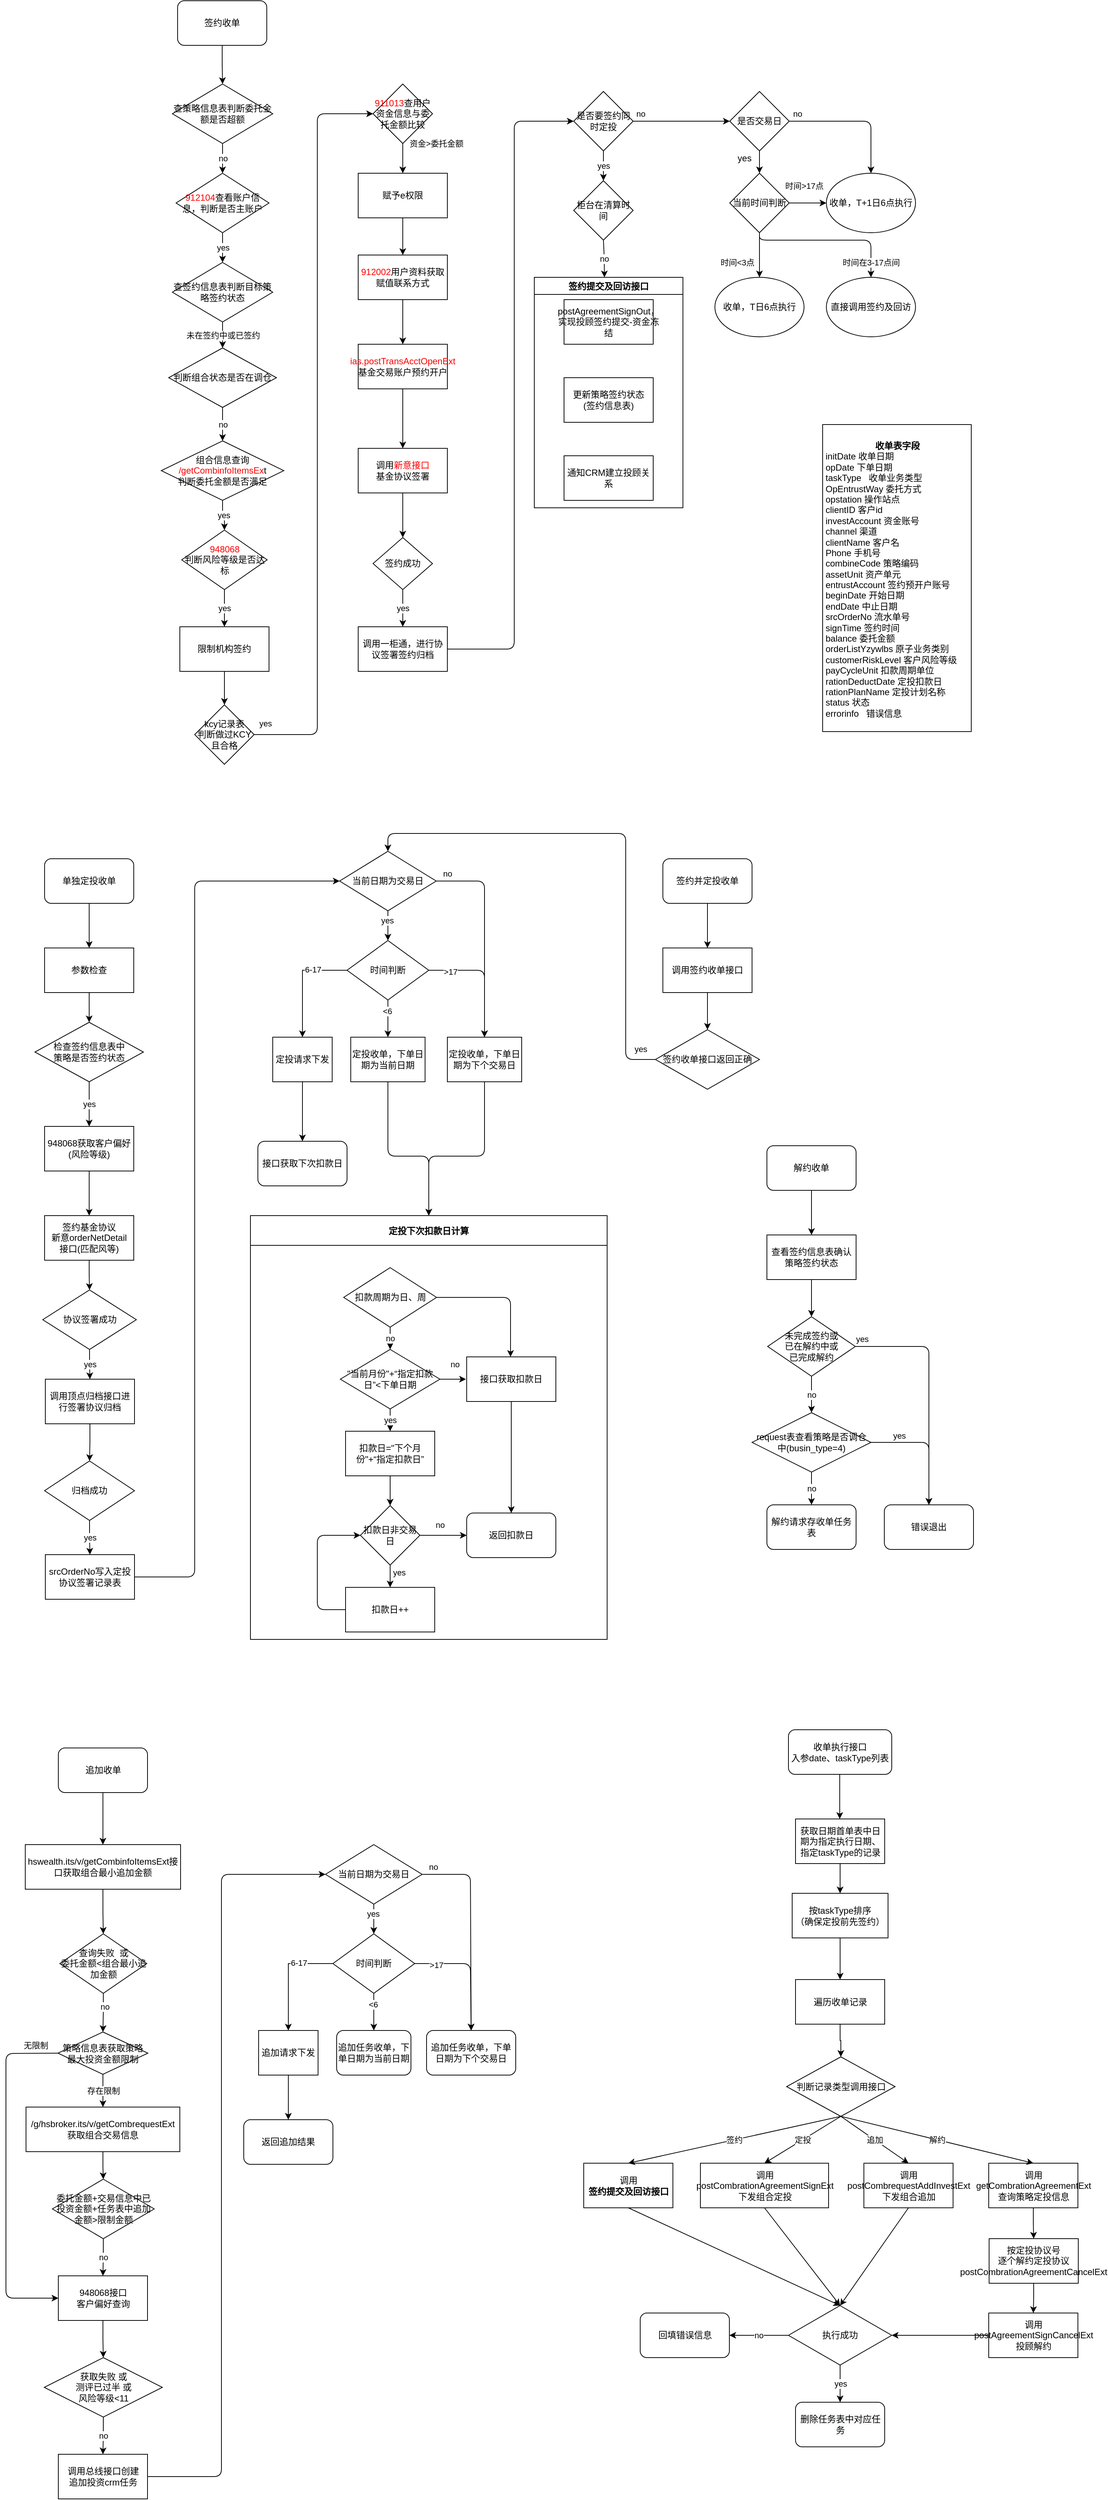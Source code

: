 <mxfile version="14.9.7" type="github">
  <diagram id="iZSxUYs6nvVQSuJic5YJ" name="Page-1">
    <mxGraphModel dx="920" dy="551" grid="1" gridSize="10" guides="1" tooltips="1" connect="1" arrows="1" fold="1" page="1" pageScale="1" pageWidth="827" pageHeight="1169" math="0" shadow="0">
      <root>
        <mxCell id="0" />
        <mxCell id="1" parent="0" />
        <mxCell id="sy7BUHmaNgnKE1Wm8GWt-76" value="" style="edgeStyle=orthogonalEdgeStyle;rounded=0;orthogonalLoop=1;jettySize=auto;html=1;" parent="1" source="sy7BUHmaNgnKE1Wm8GWt-1" target="sy7BUHmaNgnKE1Wm8GWt-8" edge="1">
          <mxGeometry relative="1" as="geometry" />
        </mxCell>
        <mxCell id="sy7BUHmaNgnKE1Wm8GWt-1" value="签约收单" style="rounded=1;whiteSpace=wrap;html=1;" parent="1" vertex="1">
          <mxGeometry x="302" y="80" width="120" height="60" as="geometry" />
        </mxCell>
        <mxCell id="sy7BUHmaNgnKE1Wm8GWt-75" value="no" style="edgeStyle=orthogonalEdgeStyle;rounded=0;orthogonalLoop=1;jettySize=auto;html=1;" parent="1" source="sy7BUHmaNgnKE1Wm8GWt-8" target="sy7BUHmaNgnKE1Wm8GWt-11" edge="1">
          <mxGeometry relative="1" as="geometry" />
        </mxCell>
        <mxCell id="sy7BUHmaNgnKE1Wm8GWt-8" value="查策略信息表判断委托金额是否超额" style="rhombus;whiteSpace=wrap;html=1;" parent="1" vertex="1">
          <mxGeometry x="295" y="192" width="135" height="80" as="geometry" />
        </mxCell>
        <mxCell id="sy7BUHmaNgnKE1Wm8GWt-74" value="yes" style="edgeStyle=orthogonalEdgeStyle;rounded=0;orthogonalLoop=1;jettySize=auto;html=1;" parent="1" source="sy7BUHmaNgnKE1Wm8GWt-11" target="sy7BUHmaNgnKE1Wm8GWt-12" edge="1">
          <mxGeometry relative="1" as="geometry" />
        </mxCell>
        <mxCell id="sy7BUHmaNgnKE1Wm8GWt-11" value="&lt;font color=&quot;#ff0000&quot;&gt;912104&lt;/font&gt;查看账户信息，判断是否主账户" style="rhombus;whiteSpace=wrap;html=1;" parent="1" vertex="1">
          <mxGeometry x="300" y="312" width="125" height="80" as="geometry" />
        </mxCell>
        <mxCell id="sy7BUHmaNgnKE1Wm8GWt-73" value="未在签约中或已签约" style="edgeStyle=orthogonalEdgeStyle;rounded=0;orthogonalLoop=1;jettySize=auto;html=1;" parent="1" source="sy7BUHmaNgnKE1Wm8GWt-12" target="sy7BUHmaNgnKE1Wm8GWt-15" edge="1">
          <mxGeometry relative="1" as="geometry" />
        </mxCell>
        <mxCell id="sy7BUHmaNgnKE1Wm8GWt-12" value="查签约信息表判断目标策略签约状态" style="rhombus;whiteSpace=wrap;html=1;" parent="1" vertex="1">
          <mxGeometry x="295" y="432" width="135" height="80" as="geometry" />
        </mxCell>
        <mxCell id="sy7BUHmaNgnKE1Wm8GWt-72" value="no" style="edgeStyle=orthogonalEdgeStyle;rounded=0;orthogonalLoop=1;jettySize=auto;html=1;" parent="1" source="sy7BUHmaNgnKE1Wm8GWt-15" target="sy7BUHmaNgnKE1Wm8GWt-16" edge="1">
          <mxGeometry relative="1" as="geometry" />
        </mxCell>
        <mxCell id="sy7BUHmaNgnKE1Wm8GWt-15" value="判断组合状态是否在调仓" style="rhombus;whiteSpace=wrap;html=1;" parent="1" vertex="1">
          <mxGeometry x="290" y="547" width="145" height="80" as="geometry" />
        </mxCell>
        <mxCell id="sy7BUHmaNgnKE1Wm8GWt-71" value="yes" style="edgeStyle=orthogonalEdgeStyle;rounded=0;orthogonalLoop=1;jettySize=auto;html=1;" parent="1" source="sy7BUHmaNgnKE1Wm8GWt-16" target="sy7BUHmaNgnKE1Wm8GWt-17" edge="1">
          <mxGeometry relative="1" as="geometry" />
        </mxCell>
        <mxCell id="sy7BUHmaNgnKE1Wm8GWt-16" value="&lt;div&gt;组合信息查询&lt;/div&gt;&lt;div&gt;&lt;font color=&quot;#ff0000&quot;&gt;/getCombinfoItemsEx&lt;/font&gt;t&lt;/div&gt;&lt;div&gt;判断委托金额是否满足&lt;/div&gt;" style="rhombus;whiteSpace=wrap;html=1;" parent="1" vertex="1">
          <mxGeometry x="280" y="672" width="165" height="80" as="geometry" />
        </mxCell>
        <mxCell id="sy7BUHmaNgnKE1Wm8GWt-70" value="yes" style="edgeStyle=orthogonalEdgeStyle;rounded=0;orthogonalLoop=1;jettySize=auto;html=1;" parent="1" source="sy7BUHmaNgnKE1Wm8GWt-17" target="sy7BUHmaNgnKE1Wm8GWt-18" edge="1">
          <mxGeometry relative="1" as="geometry" />
        </mxCell>
        <mxCell id="sy7BUHmaNgnKE1Wm8GWt-17" value="&lt;font color=&quot;#ff0000&quot;&gt;948068&lt;/font&gt;&lt;br&gt;判断风险等级是否达标" style="rhombus;whiteSpace=wrap;html=1;" parent="1" vertex="1">
          <mxGeometry x="307.5" y="792" width="115" height="80" as="geometry" />
        </mxCell>
        <mxCell id="sy7BUHmaNgnKE1Wm8GWt-69" value="" style="edgeStyle=orthogonalEdgeStyle;rounded=0;orthogonalLoop=1;jettySize=auto;html=1;" parent="1" source="sy7BUHmaNgnKE1Wm8GWt-18" target="sy7BUHmaNgnKE1Wm8GWt-19" edge="1">
          <mxGeometry relative="1" as="geometry" />
        </mxCell>
        <mxCell id="sy7BUHmaNgnKE1Wm8GWt-18" value="限制机构签约" style="rounded=0;whiteSpace=wrap;html=1;" parent="1" vertex="1">
          <mxGeometry x="305" y="922" width="120" height="60" as="geometry" />
        </mxCell>
        <mxCell id="sy7BUHmaNgnKE1Wm8GWt-19" value="kcy记录表&lt;br&gt;判断做过KCY且合格" style="rhombus;whiteSpace=wrap;html=1;" parent="1" vertex="1">
          <mxGeometry x="325" y="1027" width="80" height="80" as="geometry" />
        </mxCell>
        <mxCell id="sy7BUHmaNgnKE1Wm8GWt-66" value="资金&amp;gt;委托金额" style="edgeStyle=orthogonalEdgeStyle;rounded=0;orthogonalLoop=1;jettySize=auto;html=1;" parent="1" source="sy7BUHmaNgnKE1Wm8GWt-20" target="sy7BUHmaNgnKE1Wm8GWt-21" edge="1">
          <mxGeometry x="-1" y="45" relative="1" as="geometry">
            <mxPoint as="offset" />
          </mxGeometry>
        </mxCell>
        <mxCell id="sy7BUHmaNgnKE1Wm8GWt-20" value="&lt;font color=&quot;#ff0000&quot;&gt;911013&lt;/font&gt;查用户资金信息与委托金额比较" style="rhombus;whiteSpace=wrap;html=1;" parent="1" vertex="1">
          <mxGeometry x="565" y="192" width="80" height="80" as="geometry" />
        </mxCell>
        <mxCell id="sy7BUHmaNgnKE1Wm8GWt-65" value="" style="edgeStyle=orthogonalEdgeStyle;rounded=0;orthogonalLoop=1;jettySize=auto;html=1;" parent="1" source="sy7BUHmaNgnKE1Wm8GWt-21" target="sy7BUHmaNgnKE1Wm8GWt-22" edge="1">
          <mxGeometry relative="1" as="geometry" />
        </mxCell>
        <mxCell id="sy7BUHmaNgnKE1Wm8GWt-21" value="赋予e权限" style="rounded=0;whiteSpace=wrap;html=1;" parent="1" vertex="1">
          <mxGeometry x="545" y="312" width="120" height="60" as="geometry" />
        </mxCell>
        <mxCell id="sy7BUHmaNgnKE1Wm8GWt-64" value="" style="edgeStyle=orthogonalEdgeStyle;rounded=0;orthogonalLoop=1;jettySize=auto;html=1;" parent="1" source="sy7BUHmaNgnKE1Wm8GWt-22" target="sy7BUHmaNgnKE1Wm8GWt-23" edge="1">
          <mxGeometry relative="1" as="geometry" />
        </mxCell>
        <mxCell id="sy7BUHmaNgnKE1Wm8GWt-22" value="&lt;font color=&quot;#ff0000&quot;&gt;912002&lt;/font&gt;用户资料获取&lt;br&gt;赋值联系方式" style="rounded=0;whiteSpace=wrap;html=1;" parent="1" vertex="1">
          <mxGeometry x="545" y="422" width="120" height="60" as="geometry" />
        </mxCell>
        <mxCell id="sy7BUHmaNgnKE1Wm8GWt-63" value="" style="edgeStyle=orthogonalEdgeStyle;rounded=0;orthogonalLoop=1;jettySize=auto;html=1;" parent="1" source="sy7BUHmaNgnKE1Wm8GWt-23" target="sy7BUHmaNgnKE1Wm8GWt-24" edge="1">
          <mxGeometry relative="1" as="geometry" />
        </mxCell>
        <mxCell id="sy7BUHmaNgnKE1Wm8GWt-23" value="&lt;div&gt;&lt;font color=&quot;#ff0000&quot;&gt;ias.postTransAcctOpenExt&lt;/font&gt;&lt;/div&gt;&lt;div&gt;基金交易账户预约开户&lt;/div&gt;" style="rounded=0;whiteSpace=wrap;html=1;" parent="1" vertex="1">
          <mxGeometry x="545" y="542" width="120" height="60" as="geometry" />
        </mxCell>
        <mxCell id="sy7BUHmaNgnKE1Wm8GWt-62" value="" style="edgeStyle=orthogonalEdgeStyle;rounded=0;orthogonalLoop=1;jettySize=auto;html=1;" parent="1" source="sy7BUHmaNgnKE1Wm8GWt-24" target="sy7BUHmaNgnKE1Wm8GWt-25" edge="1">
          <mxGeometry relative="1" as="geometry" />
        </mxCell>
        <mxCell id="sy7BUHmaNgnKE1Wm8GWt-24" value="调用&lt;font color=&quot;#ff0000&quot;&gt;新意接口&lt;/font&gt;&lt;br&gt;基金协议签署" style="rounded=0;whiteSpace=wrap;html=1;" parent="1" vertex="1">
          <mxGeometry x="545" y="682" width="120" height="60" as="geometry" />
        </mxCell>
        <mxCell id="sy7BUHmaNgnKE1Wm8GWt-61" value="yes" style="edgeStyle=orthogonalEdgeStyle;rounded=0;orthogonalLoop=1;jettySize=auto;html=1;" parent="1" source="sy7BUHmaNgnKE1Wm8GWt-25" target="sy7BUHmaNgnKE1Wm8GWt-26" edge="1">
          <mxGeometry relative="1" as="geometry" />
        </mxCell>
        <mxCell id="sy7BUHmaNgnKE1Wm8GWt-25" value="签约成功" style="rhombus;whiteSpace=wrap;html=1;" parent="1" vertex="1">
          <mxGeometry x="565" y="802" width="80" height="70" as="geometry" />
        </mxCell>
        <mxCell id="sy7BUHmaNgnKE1Wm8GWt-26" value="调用一柜通，进行协议签署签约归档" style="rounded=0;whiteSpace=wrap;html=1;" parent="1" vertex="1">
          <mxGeometry x="545" y="922" width="120" height="60" as="geometry" />
        </mxCell>
        <mxCell id="sy7BUHmaNgnKE1Wm8GWt-58" value="yes" style="edgeStyle=orthogonalEdgeStyle;rounded=0;orthogonalLoop=1;jettySize=auto;html=1;" parent="1" source="sy7BUHmaNgnKE1Wm8GWt-27" target="sy7BUHmaNgnKE1Wm8GWt-28" edge="1">
          <mxGeometry relative="1" as="geometry" />
        </mxCell>
        <mxCell id="sy7BUHmaNgnKE1Wm8GWt-27" value="是否要签约同时定投" style="rhombus;whiteSpace=wrap;html=1;" parent="1" vertex="1">
          <mxGeometry x="835" y="202" width="80" height="80" as="geometry" />
        </mxCell>
        <mxCell id="sy7BUHmaNgnKE1Wm8GWt-28" value="柜台在清算时间" style="rhombus;whiteSpace=wrap;html=1;" parent="1" vertex="1">
          <mxGeometry x="835" y="322" width="80" height="80" as="geometry" />
        </mxCell>
        <mxCell id="sy7BUHmaNgnKE1Wm8GWt-55" value="" style="edgeStyle=orthogonalEdgeStyle;rounded=0;orthogonalLoop=1;jettySize=auto;html=1;" parent="1" source="sy7BUHmaNgnKE1Wm8GWt-32" target="sy7BUHmaNgnKE1Wm8GWt-43" edge="1">
          <mxGeometry relative="1" as="geometry" />
        </mxCell>
        <mxCell id="sy7BUHmaNgnKE1Wm8GWt-32" value="是否交易日" style="rhombus;whiteSpace=wrap;html=1;" parent="1" vertex="1">
          <mxGeometry x="1045" y="202" width="80" height="80" as="geometry" />
        </mxCell>
        <mxCell id="sy7BUHmaNgnKE1Wm8GWt-40" value="" style="group" parent="1" vertex="1" connectable="0">
          <mxGeometry x="782" y="452" width="200" height="310" as="geometry" />
        </mxCell>
        <mxCell id="sy7BUHmaNgnKE1Wm8GWt-29" value="postAgreementSignOut，实现投顾签约提交-资金冻结" style="rounded=0;whiteSpace=wrap;html=1;" parent="sy7BUHmaNgnKE1Wm8GWt-40" vertex="1">
          <mxGeometry x="40" y="30" width="120" height="60" as="geometry" />
        </mxCell>
        <mxCell id="sy7BUHmaNgnKE1Wm8GWt-30" value="更新策略签约状态&lt;br&gt;(签约信息表)" style="rounded=0;whiteSpace=wrap;html=1;" parent="sy7BUHmaNgnKE1Wm8GWt-40" vertex="1">
          <mxGeometry x="40" y="135" width="120" height="60" as="geometry" />
        </mxCell>
        <mxCell id="sy7BUHmaNgnKE1Wm8GWt-31" value="通知CRM建立投顾关系" style="rounded=0;whiteSpace=wrap;html=1;" parent="sy7BUHmaNgnKE1Wm8GWt-40" vertex="1">
          <mxGeometry x="40" y="240" width="120" height="60" as="geometry" />
        </mxCell>
        <mxCell id="sy7BUHmaNgnKE1Wm8GWt-39" value="签约提交及回访接口" style="swimlane;" parent="sy7BUHmaNgnKE1Wm8GWt-40" vertex="1">
          <mxGeometry width="200" height="310" as="geometry" />
        </mxCell>
        <mxCell id="sy7BUHmaNgnKE1Wm8GWt-43" value="当前时间判断" style="rhombus;whiteSpace=wrap;html=1;" parent="1" vertex="1">
          <mxGeometry x="1045" y="312" width="80" height="80" as="geometry" />
        </mxCell>
        <mxCell id="sy7BUHmaNgnKE1Wm8GWt-44" value="收单，T日6点执行" style="ellipse;whiteSpace=wrap;html=1;" parent="1" vertex="1">
          <mxGeometry x="1025" y="452" width="120" height="80" as="geometry" />
        </mxCell>
        <mxCell id="sy7BUHmaNgnKE1Wm8GWt-45" value="收单，T+1日6点执行" style="ellipse;whiteSpace=wrap;html=1;" parent="1" vertex="1">
          <mxGeometry x="1175" y="312" width="120" height="80" as="geometry" />
        </mxCell>
        <mxCell id="sy7BUHmaNgnKE1Wm8GWt-46" value="直接调用签约及回访" style="ellipse;whiteSpace=wrap;html=1;" parent="1" vertex="1">
          <mxGeometry x="1175" y="452" width="120" height="80" as="geometry" />
        </mxCell>
        <mxCell id="sy7BUHmaNgnKE1Wm8GWt-47" value="" style="endArrow=classic;html=1;exitX=1;exitY=0.5;exitDx=0;exitDy=0;entryX=0;entryY=0.5;entryDx=0;entryDy=0;" parent="1" source="sy7BUHmaNgnKE1Wm8GWt-43" target="sy7BUHmaNgnKE1Wm8GWt-45" edge="1">
          <mxGeometry width="50" height="50" relative="1" as="geometry">
            <mxPoint x="1125" y="432" as="sourcePoint" />
            <mxPoint x="1175" y="382" as="targetPoint" />
          </mxGeometry>
        </mxCell>
        <mxCell id="sy7BUHmaNgnKE1Wm8GWt-48" value="时间&amp;gt;17点" style="edgeLabel;html=1;align=center;verticalAlign=middle;resizable=0;points=[];" parent="sy7BUHmaNgnKE1Wm8GWt-47" vertex="1" connectable="0">
          <mxGeometry x="-0.4" relative="1" as="geometry">
            <mxPoint x="5" y="-23" as="offset" />
          </mxGeometry>
        </mxCell>
        <mxCell id="sy7BUHmaNgnKE1Wm8GWt-49" value="" style="endArrow=classic;html=1;exitX=0.5;exitY=1;exitDx=0;exitDy=0;entryX=0.5;entryY=0;entryDx=0;entryDy=0;" parent="1" source="sy7BUHmaNgnKE1Wm8GWt-43" target="sy7BUHmaNgnKE1Wm8GWt-44" edge="1">
          <mxGeometry width="50" height="50" relative="1" as="geometry">
            <mxPoint x="1125" y="452" as="sourcePoint" />
            <mxPoint x="1175" y="402" as="targetPoint" />
          </mxGeometry>
        </mxCell>
        <mxCell id="sy7BUHmaNgnKE1Wm8GWt-50" value="时间&amp;lt;3点" style="edgeLabel;html=1;align=center;verticalAlign=middle;resizable=0;points=[];" parent="sy7BUHmaNgnKE1Wm8GWt-49" vertex="1" connectable="0">
          <mxGeometry x="0.433" y="-1" relative="1" as="geometry">
            <mxPoint x="-29" y="-3" as="offset" />
          </mxGeometry>
        </mxCell>
        <mxCell id="sy7BUHmaNgnKE1Wm8GWt-51" value="" style="endArrow=classic;html=1;entryX=0.5;entryY=0;entryDx=0;entryDy=0;" parent="1" target="sy7BUHmaNgnKE1Wm8GWt-46" edge="1">
          <mxGeometry width="50" height="50" relative="1" as="geometry">
            <mxPoint x="1085" y="392" as="sourcePoint" />
            <mxPoint x="1175" y="422" as="targetPoint" />
            <Array as="points">
              <mxPoint x="1085" y="402" />
              <mxPoint x="1235" y="402" />
            </Array>
          </mxGeometry>
        </mxCell>
        <mxCell id="sy7BUHmaNgnKE1Wm8GWt-52" value="时间在3-17点间" style="edgeLabel;html=1;align=center;verticalAlign=middle;resizable=0;points=[];" parent="sy7BUHmaNgnKE1Wm8GWt-51" vertex="1" connectable="0">
          <mxGeometry x="0.054" y="-3" relative="1" as="geometry">
            <mxPoint x="49" y="27" as="offset" />
          </mxGeometry>
        </mxCell>
        <mxCell id="sy7BUHmaNgnKE1Wm8GWt-53" value="" style="endArrow=classic;html=1;exitX=1;exitY=0.5;exitDx=0;exitDy=0;entryX=0.5;entryY=0;entryDx=0;entryDy=0;" parent="1" source="sy7BUHmaNgnKE1Wm8GWt-32" target="sy7BUHmaNgnKE1Wm8GWt-45" edge="1">
          <mxGeometry width="50" height="50" relative="1" as="geometry">
            <mxPoint x="1165" y="312" as="sourcePoint" />
            <mxPoint x="1215" y="262" as="targetPoint" />
            <Array as="points">
              <mxPoint x="1235" y="242" />
            </Array>
          </mxGeometry>
        </mxCell>
        <mxCell id="sy7BUHmaNgnKE1Wm8GWt-54" value="no" style="edgeLabel;html=1;align=center;verticalAlign=middle;resizable=0;points=[];" parent="sy7BUHmaNgnKE1Wm8GWt-53" vertex="1" connectable="0">
          <mxGeometry x="-0.241" relative="1" as="geometry">
            <mxPoint x="-58" y="-10" as="offset" />
          </mxGeometry>
        </mxCell>
        <mxCell id="sy7BUHmaNgnKE1Wm8GWt-56" value="yes" style="text;html=1;strokeColor=none;fillColor=none;align=center;verticalAlign=middle;whiteSpace=wrap;rounded=0;" parent="1" vertex="1">
          <mxGeometry x="1045" y="282" width="40" height="20" as="geometry" />
        </mxCell>
        <mxCell id="sy7BUHmaNgnKE1Wm8GWt-57" value="no" style="endArrow=classic;html=1;exitX=0.5;exitY=1;exitDx=0;exitDy=0;entryX=0.472;entryY=0;entryDx=0;entryDy=0;entryPerimeter=0;" parent="1" source="sy7BUHmaNgnKE1Wm8GWt-28" target="sy7BUHmaNgnKE1Wm8GWt-39" edge="1">
          <mxGeometry width="50" height="50" relative="1" as="geometry">
            <mxPoint x="935" y="432" as="sourcePoint" />
            <mxPoint x="985" y="382" as="targetPoint" />
            <Array as="points">
              <mxPoint x="876" y="422" />
            </Array>
          </mxGeometry>
        </mxCell>
        <mxCell id="sy7BUHmaNgnKE1Wm8GWt-59" value="no" style="endArrow=classic;html=1;exitX=1;exitY=0.5;exitDx=0;exitDy=0;entryX=0;entryY=0.5;entryDx=0;entryDy=0;" parent="1" source="sy7BUHmaNgnKE1Wm8GWt-27" target="sy7BUHmaNgnKE1Wm8GWt-32" edge="1">
          <mxGeometry x="-0.846" y="10" width="50" height="50" relative="1" as="geometry">
            <mxPoint x="965" y="292" as="sourcePoint" />
            <mxPoint x="1015" y="242" as="targetPoint" />
            <mxPoint as="offset" />
          </mxGeometry>
        </mxCell>
        <mxCell id="sy7BUHmaNgnKE1Wm8GWt-60" value="" style="endArrow=classic;html=1;exitX=1;exitY=0.5;exitDx=0;exitDy=0;entryX=0;entryY=0.5;entryDx=0;entryDy=0;" parent="1" source="sy7BUHmaNgnKE1Wm8GWt-26" target="sy7BUHmaNgnKE1Wm8GWt-27" edge="1">
          <mxGeometry width="50" height="50" relative="1" as="geometry">
            <mxPoint x="735" y="932" as="sourcePoint" />
            <mxPoint x="785" y="882" as="targetPoint" />
            <Array as="points">
              <mxPoint x="755" y="952" />
              <mxPoint x="755" y="242" />
            </Array>
          </mxGeometry>
        </mxCell>
        <mxCell id="sy7BUHmaNgnKE1Wm8GWt-67" value="" style="endArrow=classic;html=1;exitX=1;exitY=0.5;exitDx=0;exitDy=0;entryX=0;entryY=0.5;entryDx=0;entryDy=0;" parent="1" source="sy7BUHmaNgnKE1Wm8GWt-19" target="sy7BUHmaNgnKE1Wm8GWt-20" edge="1">
          <mxGeometry width="50" height="50" relative="1" as="geometry">
            <mxPoint x="460" y="1072" as="sourcePoint" />
            <mxPoint x="510" y="1022" as="targetPoint" />
            <Array as="points">
              <mxPoint x="490" y="1067" />
              <mxPoint x="490" y="232" />
            </Array>
          </mxGeometry>
        </mxCell>
        <mxCell id="sy7BUHmaNgnKE1Wm8GWt-68" value="yes" style="edgeLabel;html=1;align=center;verticalAlign=middle;resizable=0;points=[];" parent="sy7BUHmaNgnKE1Wm8GWt-67" vertex="1" connectable="0">
          <mxGeometry x="-0.904" relative="1" as="geometry">
            <mxPoint x="-33" y="-15" as="offset" />
          </mxGeometry>
        </mxCell>
        <mxCell id="0yPfFVZ9I69ewQ06_f26-82" value="" style="edgeStyle=orthogonalEdgeStyle;rounded=0;orthogonalLoop=1;jettySize=auto;html=1;" parent="1" source="0yPfFVZ9I69ewQ06_f26-1" target="0yPfFVZ9I69ewQ06_f26-2" edge="1">
          <mxGeometry relative="1" as="geometry" />
        </mxCell>
        <mxCell id="0yPfFVZ9I69ewQ06_f26-1" value="单独定投收单" style="rounded=1;whiteSpace=wrap;html=1;" parent="1" vertex="1">
          <mxGeometry x="123" y="1234" width="120" height="60" as="geometry" />
        </mxCell>
        <mxCell id="0yPfFVZ9I69ewQ06_f26-81" value="" style="edgeStyle=orthogonalEdgeStyle;rounded=0;orthogonalLoop=1;jettySize=auto;html=1;" parent="1" source="0yPfFVZ9I69ewQ06_f26-2" target="0yPfFVZ9I69ewQ06_f26-18" edge="1">
          <mxGeometry relative="1" as="geometry" />
        </mxCell>
        <mxCell id="0yPfFVZ9I69ewQ06_f26-2" value="参数检查" style="rounded=0;whiteSpace=wrap;html=1;" parent="1" vertex="1">
          <mxGeometry x="123" y="1354" width="120" height="60" as="geometry" />
        </mxCell>
        <mxCell id="0yPfFVZ9I69ewQ06_f26-79" value="" style="edgeStyle=orthogonalEdgeStyle;rounded=0;orthogonalLoop=1;jettySize=auto;html=1;" parent="1" source="0yPfFVZ9I69ewQ06_f26-3" target="0yPfFVZ9I69ewQ06_f26-4" edge="1">
          <mxGeometry relative="1" as="geometry" />
        </mxCell>
        <mxCell id="0yPfFVZ9I69ewQ06_f26-3" value="948068获取客户偏好&lt;br&gt;(风险等级)" style="rounded=0;whiteSpace=wrap;html=1;" parent="1" vertex="1">
          <mxGeometry x="123" y="1594" width="120" height="60" as="geometry" />
        </mxCell>
        <mxCell id="0yPfFVZ9I69ewQ06_f26-78" value="" style="edgeStyle=orthogonalEdgeStyle;rounded=0;orthogonalLoop=1;jettySize=auto;html=1;" parent="1" source="0yPfFVZ9I69ewQ06_f26-4" target="0yPfFVZ9I69ewQ06_f26-5" edge="1">
          <mxGeometry relative="1" as="geometry" />
        </mxCell>
        <mxCell id="0yPfFVZ9I69ewQ06_f26-4" value="签约基金协议&lt;br&gt;新意orderNetDetail&lt;br&gt;接口(匹配风等)" style="rounded=0;whiteSpace=wrap;html=1;" parent="1" vertex="1">
          <mxGeometry x="123" y="1714" width="120" height="60" as="geometry" />
        </mxCell>
        <mxCell id="0yPfFVZ9I69ewQ06_f26-77" value="yes" style="edgeStyle=orthogonalEdgeStyle;rounded=0;orthogonalLoop=1;jettySize=auto;html=1;" parent="1" source="0yPfFVZ9I69ewQ06_f26-5" target="0yPfFVZ9I69ewQ06_f26-6" edge="1">
          <mxGeometry relative="1" as="geometry" />
        </mxCell>
        <mxCell id="0yPfFVZ9I69ewQ06_f26-5" value="协议签署成功" style="rhombus;whiteSpace=wrap;html=1;" parent="1" vertex="1">
          <mxGeometry x="120.5" y="1814" width="126" height="80" as="geometry" />
        </mxCell>
        <mxCell id="0yPfFVZ9I69ewQ06_f26-76" value="" style="edgeStyle=orthogonalEdgeStyle;rounded=0;orthogonalLoop=1;jettySize=auto;html=1;" parent="1" source="0yPfFVZ9I69ewQ06_f26-6" target="0yPfFVZ9I69ewQ06_f26-7" edge="1">
          <mxGeometry relative="1" as="geometry" />
        </mxCell>
        <mxCell id="0yPfFVZ9I69ewQ06_f26-6" value="调用顶点归档接口进行签署协议归档" style="rounded=0;whiteSpace=wrap;html=1;" parent="1" vertex="1">
          <mxGeometry x="124" y="1934" width="120" height="60" as="geometry" />
        </mxCell>
        <mxCell id="0yPfFVZ9I69ewQ06_f26-141" value="yes" style="edgeStyle=orthogonalEdgeStyle;rounded=0;orthogonalLoop=1;jettySize=auto;html=1;" parent="1" source="0yPfFVZ9I69ewQ06_f26-7" target="0yPfFVZ9I69ewQ06_f26-140" edge="1">
          <mxGeometry relative="1" as="geometry" />
        </mxCell>
        <mxCell id="0yPfFVZ9I69ewQ06_f26-7" value="归档成功" style="rhombus;whiteSpace=wrap;html=1;" parent="1" vertex="1">
          <mxGeometry x="123" y="2044" width="121" height="80" as="geometry" />
        </mxCell>
        <mxCell id="0yPfFVZ9I69ewQ06_f26-73" value="" style="edgeStyle=orthogonalEdgeStyle;rounded=0;orthogonalLoop=1;jettySize=auto;html=1;" parent="1" source="0yPfFVZ9I69ewQ06_f26-8" target="0yPfFVZ9I69ewQ06_f26-12" edge="1">
          <mxGeometry relative="1" as="geometry" />
        </mxCell>
        <mxCell id="0yPfFVZ9I69ewQ06_f26-74" value="yes" style="edgeLabel;html=1;align=center;verticalAlign=middle;resizable=0;points=[];" parent="0yPfFVZ9I69ewQ06_f26-73" vertex="1" connectable="0">
          <mxGeometry x="-0.372" y="-1" relative="1" as="geometry">
            <mxPoint as="offset" />
          </mxGeometry>
        </mxCell>
        <mxCell id="0yPfFVZ9I69ewQ06_f26-8" value="当前日期为交易日" style="rhombus;whiteSpace=wrap;html=1;" parent="1" vertex="1">
          <mxGeometry x="520" y="1224" width="130" height="80" as="geometry" />
        </mxCell>
        <mxCell id="0yPfFVZ9I69ewQ06_f26-64" value="" style="edgeStyle=orthogonalEdgeStyle;rounded=0;orthogonalLoop=1;jettySize=auto;html=1;" parent="1" source="0yPfFVZ9I69ewQ06_f26-12" target="0yPfFVZ9I69ewQ06_f26-35" edge="1">
          <mxGeometry relative="1" as="geometry" />
        </mxCell>
        <mxCell id="0yPfFVZ9I69ewQ06_f26-67" value="6-17" style="edgeLabel;html=1;align=center;verticalAlign=middle;resizable=0;points=[];" parent="0yPfFVZ9I69ewQ06_f26-64" vertex="1" connectable="0">
          <mxGeometry x="-0.378" y="-1" relative="1" as="geometry">
            <mxPoint as="offset" />
          </mxGeometry>
        </mxCell>
        <mxCell id="0yPfFVZ9I69ewQ06_f26-65" value="" style="edgeStyle=orthogonalEdgeStyle;rounded=0;orthogonalLoop=1;jettySize=auto;html=1;" parent="1" source="0yPfFVZ9I69ewQ06_f26-12" target="0yPfFVZ9I69ewQ06_f26-20" edge="1">
          <mxGeometry relative="1" as="geometry" />
        </mxCell>
        <mxCell id="0yPfFVZ9I69ewQ06_f26-66" value="&amp;lt;6" style="edgeLabel;html=1;align=center;verticalAlign=middle;resizable=0;points=[];" parent="0yPfFVZ9I69ewQ06_f26-65" vertex="1" connectable="0">
          <mxGeometry x="-0.414" y="-1" relative="1" as="geometry">
            <mxPoint as="offset" />
          </mxGeometry>
        </mxCell>
        <mxCell id="0yPfFVZ9I69ewQ06_f26-12" value="时间判断" style="rhombus;whiteSpace=wrap;html=1;align=center;verticalAlign=middle;" parent="1" vertex="1">
          <mxGeometry x="530" y="1344" width="110" height="80" as="geometry" />
        </mxCell>
        <mxCell id="0yPfFVZ9I69ewQ06_f26-80" value="yes" style="edgeStyle=orthogonalEdgeStyle;rounded=0;orthogonalLoop=1;jettySize=auto;html=1;" parent="1" source="0yPfFVZ9I69ewQ06_f26-18" target="0yPfFVZ9I69ewQ06_f26-3" edge="1">
          <mxGeometry relative="1" as="geometry" />
        </mxCell>
        <mxCell id="0yPfFVZ9I69ewQ06_f26-18" value="&lt;span&gt;检查签约信息表中&lt;br&gt;策略是否签约状态&lt;br&gt;&lt;/span&gt;" style="rhombus;whiteSpace=wrap;html=1;align=center;verticalAlign=middle;" parent="1" vertex="1">
          <mxGeometry x="110" y="1454" width="146" height="80" as="geometry" />
        </mxCell>
        <mxCell id="0yPfFVZ9I69ewQ06_f26-20" value="定投收单，下单日期为当前日期" style="rounded=0;whiteSpace=wrap;html=1;align=center;verticalAlign=middle;" parent="1" vertex="1">
          <mxGeometry x="535" y="1474" width="100" height="60" as="geometry" />
        </mxCell>
        <mxCell id="0yPfFVZ9I69ewQ06_f26-72" value="" style="edgeStyle=orthogonalEdgeStyle;rounded=0;orthogonalLoop=1;jettySize=auto;html=1;" parent="1" source="0yPfFVZ9I69ewQ06_f26-35" target="0yPfFVZ9I69ewQ06_f26-69" edge="1">
          <mxGeometry relative="1" as="geometry" />
        </mxCell>
        <mxCell id="0yPfFVZ9I69ewQ06_f26-35" value="定投请求下发" style="rounded=0;whiteSpace=wrap;html=1;align=center;verticalAlign=middle;" parent="1" vertex="1">
          <mxGeometry x="430" y="1474" width="80" height="60" as="geometry" />
        </mxCell>
        <mxCell id="0yPfFVZ9I69ewQ06_f26-40" value="定投下次扣款日计算" style="swimlane;align=center;verticalAlign=middle;startSize=40;" parent="1" vertex="1">
          <mxGeometry x="400" y="1714" width="480" height="570" as="geometry" />
        </mxCell>
        <mxCell id="0yPfFVZ9I69ewQ06_f26-50" value="no" style="edgeStyle=orthogonalEdgeStyle;rounded=0;orthogonalLoop=1;jettySize=auto;html=1;entryX=0.5;entryY=0;entryDx=0;entryDy=0;" parent="0yPfFVZ9I69ewQ06_f26-40" source="0yPfFVZ9I69ewQ06_f26-42" target="0yPfFVZ9I69ewQ06_f26-46" edge="1">
          <mxGeometry relative="1" as="geometry">
            <mxPoint x="188" y="188" as="targetPoint" />
          </mxGeometry>
        </mxCell>
        <mxCell id="0yPfFVZ9I69ewQ06_f26-42" value="&lt;span&gt;扣款周期为日、周&lt;/span&gt;" style="rhombus;whiteSpace=wrap;html=1;align=center;verticalAlign=middle;" parent="0yPfFVZ9I69ewQ06_f26-40" vertex="1">
          <mxGeometry x="125.5" y="70" width="125" height="80" as="geometry" />
        </mxCell>
        <mxCell id="0yPfFVZ9I69ewQ06_f26-52" value="yes" style="edgeStyle=orthogonalEdgeStyle;rounded=0;orthogonalLoop=1;jettySize=auto;html=1;entryX=0.5;entryY=0;entryDx=0;entryDy=0;" parent="0yPfFVZ9I69ewQ06_f26-40" source="0yPfFVZ9I69ewQ06_f26-46" target="0yPfFVZ9I69ewQ06_f26-47" edge="1">
          <mxGeometry relative="1" as="geometry" />
        </mxCell>
        <mxCell id="0yPfFVZ9I69ewQ06_f26-58" value="no" style="edgeStyle=orthogonalEdgeStyle;rounded=0;orthogonalLoop=1;jettySize=auto;html=1;" parent="0yPfFVZ9I69ewQ06_f26-40" source="0yPfFVZ9I69ewQ06_f26-46" edge="1">
          <mxGeometry x="0.112" y="20" relative="1" as="geometry">
            <mxPoint x="290" y="220" as="targetPoint" />
            <mxPoint as="offset" />
          </mxGeometry>
        </mxCell>
        <mxCell id="0yPfFVZ9I69ewQ06_f26-46" value="&lt;span&gt;&quot;当前月份&quot;+“指定扣款日”&amp;lt;下单日期&lt;/span&gt;" style="rhombus;whiteSpace=wrap;html=1;align=center;verticalAlign=middle;" parent="0yPfFVZ9I69ewQ06_f26-40" vertex="1">
          <mxGeometry x="121" y="180" width="134" height="80" as="geometry" />
        </mxCell>
        <mxCell id="0yPfFVZ9I69ewQ06_f26-53" value="" style="edgeStyle=orthogonalEdgeStyle;rounded=0;orthogonalLoop=1;jettySize=auto;html=1;" parent="0yPfFVZ9I69ewQ06_f26-40" source="0yPfFVZ9I69ewQ06_f26-47" target="0yPfFVZ9I69ewQ06_f26-48" edge="1">
          <mxGeometry relative="1" as="geometry" />
        </mxCell>
        <mxCell id="0yPfFVZ9I69ewQ06_f26-47" value="扣款日=&quot;下个月份&quot;+“指定扣款日”" style="rounded=0;whiteSpace=wrap;html=1;align=center;verticalAlign=middle;" parent="0yPfFVZ9I69ewQ06_f26-40" vertex="1">
          <mxGeometry x="128" y="290" width="120" height="60" as="geometry" />
        </mxCell>
        <mxCell id="0yPfFVZ9I69ewQ06_f26-54" value="yes" style="edgeStyle=orthogonalEdgeStyle;rounded=0;orthogonalLoop=1;jettySize=auto;html=1;" parent="0yPfFVZ9I69ewQ06_f26-40" source="0yPfFVZ9I69ewQ06_f26-48" target="0yPfFVZ9I69ewQ06_f26-49" edge="1">
          <mxGeometry x="0.202" y="12" relative="1" as="geometry">
            <mxPoint as="offset" />
          </mxGeometry>
        </mxCell>
        <mxCell id="0yPfFVZ9I69ewQ06_f26-48" value="&lt;span&gt;扣款日非交易日&lt;/span&gt;" style="rhombus;whiteSpace=wrap;html=1;align=center;verticalAlign=middle;" parent="0yPfFVZ9I69ewQ06_f26-40" vertex="1">
          <mxGeometry x="148" y="390" width="80" height="80" as="geometry" />
        </mxCell>
        <mxCell id="0yPfFVZ9I69ewQ06_f26-49" value="扣款日++" style="rounded=0;whiteSpace=wrap;html=1;align=center;verticalAlign=middle;" parent="0yPfFVZ9I69ewQ06_f26-40" vertex="1">
          <mxGeometry x="128" y="500" width="120" height="60" as="geometry" />
        </mxCell>
        <mxCell id="0yPfFVZ9I69ewQ06_f26-55" value="" style="endArrow=classic;html=1;exitX=0;exitY=0.5;exitDx=0;exitDy=0;entryX=0;entryY=0.5;entryDx=0;entryDy=0;" parent="0yPfFVZ9I69ewQ06_f26-40" source="0yPfFVZ9I69ewQ06_f26-49" target="0yPfFVZ9I69ewQ06_f26-48" edge="1">
          <mxGeometry width="50" height="50" relative="1" as="geometry">
            <mxPoint x="50" y="576" as="sourcePoint" />
            <mxPoint x="100" y="526" as="targetPoint" />
            <Array as="points">
              <mxPoint x="90" y="530" />
              <mxPoint x="90" y="430" />
            </Array>
          </mxGeometry>
        </mxCell>
        <mxCell id="0yPfFVZ9I69ewQ06_f26-57" value="" style="endArrow=classic;html=1;exitX=1;exitY=0.5;exitDx=0;exitDy=0;entryX=0.5;entryY=0;entryDx=0;entryDy=0;" parent="0yPfFVZ9I69ewQ06_f26-40" source="0yPfFVZ9I69ewQ06_f26-42" edge="1">
          <mxGeometry width="50" height="50" relative="1" as="geometry">
            <mxPoint x="340" y="140" as="sourcePoint" />
            <mxPoint x="350" y="190" as="targetPoint" />
            <Array as="points">
              <mxPoint x="350" y="110" />
            </Array>
          </mxGeometry>
        </mxCell>
        <mxCell id="0yPfFVZ9I69ewQ06_f26-83" value="返回扣款日" style="rounded=1;whiteSpace=wrap;html=1;align=center;verticalAlign=middle;" parent="0yPfFVZ9I69ewQ06_f26-40" vertex="1">
          <mxGeometry x="291" y="400" width="120" height="60" as="geometry" />
        </mxCell>
        <mxCell id="0yPfFVZ9I69ewQ06_f26-84" value="&lt;span&gt;接口获取扣款日&lt;/span&gt;" style="rounded=0;whiteSpace=wrap;html=1;align=center;verticalAlign=middle;" parent="0yPfFVZ9I69ewQ06_f26-40" vertex="1">
          <mxGeometry x="291" y="190" width="120" height="60" as="geometry" />
        </mxCell>
        <mxCell id="0yPfFVZ9I69ewQ06_f26-85" value="" style="endArrow=classic;html=1;exitX=0.5;exitY=1;exitDx=0;exitDy=0;entryX=0.5;entryY=0;entryDx=0;entryDy=0;" parent="0yPfFVZ9I69ewQ06_f26-40" source="0yPfFVZ9I69ewQ06_f26-84" target="0yPfFVZ9I69ewQ06_f26-83" edge="1">
          <mxGeometry width="50" height="50" relative="1" as="geometry">
            <mxPoint x="375" y="376" as="sourcePoint" />
            <mxPoint x="425" y="326" as="targetPoint" />
          </mxGeometry>
        </mxCell>
        <mxCell id="0yPfFVZ9I69ewQ06_f26-86" value="no" style="endArrow=classic;html=1;exitX=1;exitY=0.5;exitDx=0;exitDy=0;entryX=0;entryY=0.5;entryDx=0;entryDy=0;" parent="0yPfFVZ9I69ewQ06_f26-40" source="0yPfFVZ9I69ewQ06_f26-48" target="0yPfFVZ9I69ewQ06_f26-83" edge="1">
          <mxGeometry x="-0.143" y="14" width="50" height="50" relative="1" as="geometry">
            <mxPoint x="305" y="536" as="sourcePoint" />
            <mxPoint x="355" y="486" as="targetPoint" />
            <mxPoint as="offset" />
          </mxGeometry>
        </mxCell>
        <mxCell id="0yPfFVZ9I69ewQ06_f26-60" value="定投收单，下单日期为下个交易日" style="rounded=0;whiteSpace=wrap;html=1;align=center;verticalAlign=middle;" parent="1" vertex="1">
          <mxGeometry x="665" y="1474" width="100" height="60" as="geometry" />
        </mxCell>
        <mxCell id="0yPfFVZ9I69ewQ06_f26-61" value="no" style="endArrow=classic;html=1;exitX=1;exitY=0.5;exitDx=0;exitDy=0;entryX=0.5;entryY=0;entryDx=0;entryDy=0;" parent="1" source="0yPfFVZ9I69ewQ06_f26-8" target="0yPfFVZ9I69ewQ06_f26-60" edge="1">
          <mxGeometry x="-0.891" y="10" width="50" height="50" relative="1" as="geometry">
            <mxPoint x="705" y="1334" as="sourcePoint" />
            <mxPoint x="755" y="1284" as="targetPoint" />
            <Array as="points">
              <mxPoint x="715" y="1264" />
            </Array>
            <mxPoint as="offset" />
          </mxGeometry>
        </mxCell>
        <mxCell id="0yPfFVZ9I69ewQ06_f26-62" value="" style="endArrow=classic;html=1;exitX=1;exitY=0.5;exitDx=0;exitDy=0;entryX=0.5;entryY=0;entryDx=0;entryDy=0;" parent="1" source="0yPfFVZ9I69ewQ06_f26-12" target="0yPfFVZ9I69ewQ06_f26-60" edge="1">
          <mxGeometry width="50" height="50" relative="1" as="geometry">
            <mxPoint x="705" y="1424" as="sourcePoint" />
            <mxPoint x="755" y="1374" as="targetPoint" />
            <Array as="points">
              <mxPoint x="715" y="1384" />
            </Array>
          </mxGeometry>
        </mxCell>
        <mxCell id="0yPfFVZ9I69ewQ06_f26-63" value="&amp;gt;17" style="edgeLabel;html=1;align=center;verticalAlign=middle;resizable=0;points=[];" parent="0yPfFVZ9I69ewQ06_f26-62" vertex="1" connectable="0">
          <mxGeometry x="-0.654" y="-2" relative="1" as="geometry">
            <mxPoint as="offset" />
          </mxGeometry>
        </mxCell>
        <mxCell id="0yPfFVZ9I69ewQ06_f26-69" value="接口获取下次扣款日" style="rounded=1;whiteSpace=wrap;html=1;align=center;verticalAlign=middle;" parent="1" vertex="1">
          <mxGeometry x="410" y="1614" width="120" height="60" as="geometry" />
        </mxCell>
        <mxCell id="0yPfFVZ9I69ewQ06_f26-70" value="" style="endArrow=classic;html=1;exitX=0.5;exitY=1;exitDx=0;exitDy=0;entryX=0.5;entryY=0;entryDx=0;entryDy=0;" parent="1" source="0yPfFVZ9I69ewQ06_f26-20" target="0yPfFVZ9I69ewQ06_f26-40" edge="1">
          <mxGeometry width="50" height="50" relative="1" as="geometry">
            <mxPoint x="645" y="1674" as="sourcePoint" />
            <mxPoint x="695" y="1624" as="targetPoint" />
            <Array as="points">
              <mxPoint x="585" y="1634" />
              <mxPoint x="640" y="1634" />
            </Array>
          </mxGeometry>
        </mxCell>
        <mxCell id="0yPfFVZ9I69ewQ06_f26-71" value="" style="endArrow=classic;html=1;exitX=0.5;exitY=1;exitDx=0;exitDy=0;entryX=0.5;entryY=0;entryDx=0;entryDy=0;" parent="1" source="0yPfFVZ9I69ewQ06_f26-60" target="0yPfFVZ9I69ewQ06_f26-40" edge="1">
          <mxGeometry width="50" height="50" relative="1" as="geometry">
            <mxPoint x="725" y="1634" as="sourcePoint" />
            <mxPoint x="775" y="1584" as="targetPoint" />
            <Array as="points">
              <mxPoint x="715" y="1634" />
              <mxPoint x="640" y="1634" />
            </Array>
          </mxGeometry>
        </mxCell>
        <mxCell id="0yPfFVZ9I69ewQ06_f26-75" value="" style="endArrow=classic;html=1;exitX=1;exitY=0.5;exitDx=0;exitDy=0;entryX=0;entryY=0.5;entryDx=0;entryDy=0;" parent="1" source="0yPfFVZ9I69ewQ06_f26-140" target="0yPfFVZ9I69ewQ06_f26-8" edge="1">
          <mxGeometry x="-0.952" y="20" width="50" height="50" relative="1" as="geometry">
            <mxPoint x="255" y="2074" as="sourcePoint" />
            <mxPoint x="305" y="2024" as="targetPoint" />
            <Array as="points">
              <mxPoint x="325" y="2200" />
              <mxPoint x="325" y="1264" />
            </Array>
            <mxPoint as="offset" />
          </mxGeometry>
        </mxCell>
        <mxCell id="0yPfFVZ9I69ewQ06_f26-140" value="srcOrderNo写入定投协议签署记录表" style="rounded=0;whiteSpace=wrap;html=1;align=center;verticalAlign=middle;" parent="1" vertex="1">
          <mxGeometry x="124" y="2170" width="120" height="60" as="geometry" />
        </mxCell>
        <mxCell id="0yPfFVZ9I69ewQ06_f26-181" value="" style="edgeStyle=orthogonalEdgeStyle;rounded=0;orthogonalLoop=1;jettySize=auto;html=1;" parent="1" source="0yPfFVZ9I69ewQ06_f26-142" target="0yPfFVZ9I69ewQ06_f26-143" edge="1">
          <mxGeometry relative="1" as="geometry" />
        </mxCell>
        <mxCell id="0yPfFVZ9I69ewQ06_f26-142" value="签约并定投收单" style="rounded=1;whiteSpace=wrap;html=1;align=center;verticalAlign=middle;" parent="1" vertex="1">
          <mxGeometry x="955" y="1234" width="120" height="60" as="geometry" />
        </mxCell>
        <mxCell id="0yPfFVZ9I69ewQ06_f26-182" value="" style="edgeStyle=orthogonalEdgeStyle;rounded=0;orthogonalLoop=1;jettySize=auto;html=1;" parent="1" source="0yPfFVZ9I69ewQ06_f26-143" target="0yPfFVZ9I69ewQ06_f26-144" edge="1">
          <mxGeometry relative="1" as="geometry" />
        </mxCell>
        <mxCell id="0yPfFVZ9I69ewQ06_f26-143" value="&lt;span&gt;调用签约收单接口&lt;/span&gt;" style="rounded=0;whiteSpace=wrap;html=1;align=center;verticalAlign=middle;" parent="1" vertex="1">
          <mxGeometry x="955" y="1354" width="120" height="60" as="geometry" />
        </mxCell>
        <mxCell id="0yPfFVZ9I69ewQ06_f26-144" value="签约收单接口返回正确" style="rhombus;whiteSpace=wrap;html=1;align=center;verticalAlign=middle;" parent="1" vertex="1">
          <mxGeometry x="945" y="1464" width="140" height="80" as="geometry" />
        </mxCell>
        <mxCell id="0yPfFVZ9I69ewQ06_f26-183" value="yes" style="endArrow=classic;html=1;exitX=0;exitY=0.5;exitDx=0;exitDy=0;entryX=0.5;entryY=0;entryDx=0;entryDy=0;" parent="1" source="0yPfFVZ9I69ewQ06_f26-144" target="0yPfFVZ9I69ewQ06_f26-8" edge="1">
          <mxGeometry x="-0.942" y="-14" width="50" height="50" relative="1" as="geometry">
            <mxPoint x="835" y="1510" as="sourcePoint" />
            <mxPoint x="905" y="1260" as="targetPoint" />
            <Array as="points">
              <mxPoint x="905" y="1504" />
              <mxPoint x="905" y="1200" />
              <mxPoint x="585" y="1200" />
            </Array>
            <mxPoint as="offset" />
          </mxGeometry>
        </mxCell>
        <mxCell id="0yPfFVZ9I69ewQ06_f26-204" value="" style="edgeStyle=orthogonalEdgeStyle;rounded=0;orthogonalLoop=1;jettySize=auto;html=1;" parent="1" target="0yPfFVZ9I69ewQ06_f26-185" edge="1">
          <mxGeometry relative="1" as="geometry">
            <mxPoint x="1193" y="2455.5" as="sourcePoint" />
          </mxGeometry>
        </mxCell>
        <mxCell id="0yPfFVZ9I69ewQ06_f26-184" value="收单执行接口&lt;br&gt;入参date、taskType列表" style="rounded=1;whiteSpace=wrap;html=1;align=center;verticalAlign=middle;" parent="1" vertex="1">
          <mxGeometry x="1124" y="2405.5" width="139" height="60" as="geometry" />
        </mxCell>
        <mxCell id="0yPfFVZ9I69ewQ06_f26-205" value="" style="edgeStyle=orthogonalEdgeStyle;rounded=0;orthogonalLoop=1;jettySize=auto;html=1;" parent="1" source="0yPfFVZ9I69ewQ06_f26-185" target="0yPfFVZ9I69ewQ06_f26-196" edge="1">
          <mxGeometry relative="1" as="geometry" />
        </mxCell>
        <mxCell id="0yPfFVZ9I69ewQ06_f26-185" value="获取日期首单表中日期为指定执行日期、指定taskType的记录" style="rounded=0;whiteSpace=wrap;html=1;align=center;verticalAlign=middle;" parent="1" vertex="1">
          <mxGeometry x="1133.5" y="2525.5" width="120" height="60" as="geometry" />
        </mxCell>
        <mxCell id="0yPfFVZ9I69ewQ06_f26-207" value="" style="edgeStyle=orthogonalEdgeStyle;rounded=0;orthogonalLoop=1;jettySize=auto;html=1;entryX=0.5;entryY=0;entryDx=0;entryDy=0;" parent="1" source="0yPfFVZ9I69ewQ06_f26-192" target="0yPfFVZ9I69ewQ06_f26-281" edge="1">
          <mxGeometry relative="1" as="geometry">
            <mxPoint x="1193.5" y="2851.5" as="targetPoint" />
          </mxGeometry>
        </mxCell>
        <mxCell id="0yPfFVZ9I69ewQ06_f26-192" value="遍历收单记录" style="rounded=0;whiteSpace=wrap;html=1;align=center;verticalAlign=middle;" parent="1" vertex="1">
          <mxGeometry x="1133.5" y="2741.5" width="120" height="60" as="geometry" />
        </mxCell>
        <mxCell id="0yPfFVZ9I69ewQ06_f26-206" value="" style="edgeStyle=orthogonalEdgeStyle;rounded=0;orthogonalLoop=1;jettySize=auto;html=1;" parent="1" source="0yPfFVZ9I69ewQ06_f26-196" target="0yPfFVZ9I69ewQ06_f26-192" edge="1">
          <mxGeometry relative="1" as="geometry" />
        </mxCell>
        <mxCell id="0yPfFVZ9I69ewQ06_f26-196" value="按taskType排序&lt;br&gt;（确保定投前先签约）" style="rounded=0;whiteSpace=wrap;html=1;align=center;verticalAlign=middle;" parent="1" vertex="1">
          <mxGeometry x="1129" y="2625.5" width="129" height="60" as="geometry" />
        </mxCell>
        <mxCell id="0yPfFVZ9I69ewQ06_f26-209" value="no" style="edgeStyle=orthogonalEdgeStyle;rounded=0;orthogonalLoop=1;jettySize=auto;html=1;" parent="1" source="0yPfFVZ9I69ewQ06_f26-198" target="0yPfFVZ9I69ewQ06_f26-203" edge="1">
          <mxGeometry relative="1" as="geometry" />
        </mxCell>
        <mxCell id="0yPfFVZ9I69ewQ06_f26-210" value="yes" style="edgeStyle=orthogonalEdgeStyle;rounded=0;orthogonalLoop=1;jettySize=auto;html=1;" parent="1" source="0yPfFVZ9I69ewQ06_f26-198" target="0yPfFVZ9I69ewQ06_f26-202" edge="1">
          <mxGeometry relative="1" as="geometry" />
        </mxCell>
        <mxCell id="0yPfFVZ9I69ewQ06_f26-198" value="执行成功" style="rhombus;whiteSpace=wrap;html=1;align=center;verticalAlign=middle;" parent="1" vertex="1">
          <mxGeometry x="1124" y="3180" width="139" height="80" as="geometry" />
        </mxCell>
        <mxCell id="0yPfFVZ9I69ewQ06_f26-202" value="&#xa;&#xa;&lt;span style=&quot;color: rgb(0, 0, 0); font-family: helvetica; font-size: 12px; font-style: normal; font-weight: 400; letter-spacing: normal; text-align: center; text-indent: 0px; text-transform: none; word-spacing: 0px; background-color: rgb(248, 249, 250); display: inline; float: none;&quot;&gt;删除任务表中对应任务&lt;/span&gt;&#xa;&#xa;" style="rounded=1;whiteSpace=wrap;html=1;align=center;verticalAlign=middle;" parent="1" vertex="1">
          <mxGeometry x="1133.5" y="3310" width="120" height="60" as="geometry" />
        </mxCell>
        <mxCell id="0yPfFVZ9I69ewQ06_f26-203" value="&lt;span&gt;回填错误信息&lt;/span&gt;" style="rounded=1;whiteSpace=wrap;html=1;align=center;verticalAlign=middle;" parent="1" vertex="1">
          <mxGeometry x="924.5" y="3190" width="120" height="60" as="geometry" />
        </mxCell>
        <mxCell id="0yPfFVZ9I69ewQ06_f26-212" value="" style="group" parent="1" vertex="1" connectable="0">
          <mxGeometry x="1170" y="650" width="272" height="413" as="geometry" />
        </mxCell>
        <mxCell id="0yPfFVZ9I69ewQ06_f26-211" value="" style="rounded=0;whiteSpace=wrap;html=1;align=center;verticalAlign=middle;" parent="0yPfFVZ9I69ewQ06_f26-212" vertex="1">
          <mxGeometry width="200" height="413" as="geometry" />
        </mxCell>
        <mxCell id="0yPfFVZ9I69ewQ06_f26-11" value="&lt;div style=&quot;text-align: center&quot;&gt;&amp;nbsp; &amp;nbsp; &amp;nbsp;&lt;b&gt;收单表字段&lt;/b&gt;&lt;/div&gt;&lt;div&gt;initDate&lt;span&gt;&amp;nbsp;收单&lt;/span&gt;日期&lt;/div&gt;&lt;div&gt;opDate&lt;span&gt;    &lt;/span&gt;下单日期&lt;/div&gt;&lt;div&gt;taskType&amp;nbsp; &amp;nbsp;收单业务类型&lt;/div&gt;&lt;div&gt;OpEntrustWay&lt;span&gt;   &lt;/span&gt;委托方式&lt;/div&gt;&lt;div&gt;opstation&lt;span&gt;    &lt;/span&gt;操作站点&lt;/div&gt;&lt;div&gt;clientID&lt;span&gt;    &lt;/span&gt;客户id&lt;/div&gt;&lt;div&gt;investAccount&lt;span&gt;   &lt;/span&gt;资金账号&lt;/div&gt;&lt;div&gt;channel&lt;span&gt;     &lt;/span&gt;渠道&lt;/div&gt;&lt;div&gt;clientName&lt;span&gt;    &lt;/span&gt;客户名&lt;/div&gt;&lt;div&gt;Phone&lt;span&gt;     &lt;/span&gt;手机号&lt;/div&gt;&lt;div&gt;combineCode&lt;span&gt;    &lt;/span&gt;策略编码&lt;/div&gt;&lt;div&gt;assetUnit&lt;span&gt;    &lt;/span&gt;资产单元&lt;/div&gt;&lt;div&gt;entrustAccount&lt;span&gt;   &lt;/span&gt;签约预开户账号&lt;/div&gt;&lt;div&gt;beginDate&lt;span&gt;    &lt;/span&gt;开始日期&lt;/div&gt;&lt;div&gt;endDate&lt;span&gt;     &lt;/span&gt;中止日期&lt;/div&gt;&lt;div&gt;srcOrderNo&lt;span&gt;    &lt;/span&gt;流水单号&lt;/div&gt;&lt;div&gt;signTime&lt;span&gt;    &lt;/span&gt;签约时间&lt;/div&gt;&lt;div&gt;balance&lt;span&gt;     &lt;/span&gt;委托金额&lt;/div&gt;&lt;div&gt;orderListYzywlbs&lt;span&gt;  &lt;/span&gt;原子业务类别&lt;/div&gt;&lt;div&gt;customerRiskLevel&lt;span&gt;  &lt;/span&gt;客户风险等级&lt;/div&gt;&lt;div&gt;payCycleUnit&lt;span&gt;   &lt;/span&gt;扣款周期单位&lt;/div&gt;&lt;div&gt;rationDeductDate&lt;span&gt;  &lt;/span&gt;定投扣款日&lt;/div&gt;&lt;div&gt;rationPlanName&lt;span&gt;   &lt;/span&gt;定投计划名称&lt;/div&gt;&lt;div&gt;status&lt;span style=&quot;white-space: pre&quot;&gt; &lt;/span&gt;状态&lt;/div&gt;&lt;div&gt;errorinfo&amp;nbsp; &amp;nbsp;错误信息&lt;/div&gt;" style="text;html=1;strokeColor=none;fillColor=none;align=left;verticalAlign=top;whiteSpace=wrap;rounded=0;" parent="0yPfFVZ9I69ewQ06_f26-212" vertex="1">
          <mxGeometry x="2" y="15" width="270" height="390.5" as="geometry" />
        </mxCell>
        <mxCell id="0yPfFVZ9I69ewQ06_f26-253" value="" style="edgeStyle=orthogonalEdgeStyle;rounded=0;orthogonalLoop=1;jettySize=auto;html=1;" parent="1" source="0yPfFVZ9I69ewQ06_f26-213" target="0yPfFVZ9I69ewQ06_f26-214" edge="1">
          <mxGeometry relative="1" as="geometry" />
        </mxCell>
        <mxCell id="0yPfFVZ9I69ewQ06_f26-213" value="追加收单" style="rounded=1;whiteSpace=wrap;html=1;align=center;verticalAlign=middle;" parent="1" vertex="1">
          <mxGeometry x="141.5" y="2430" width="120" height="60" as="geometry" />
        </mxCell>
        <mxCell id="0yPfFVZ9I69ewQ06_f26-256" value="" style="edgeStyle=orthogonalEdgeStyle;rounded=0;orthogonalLoop=1;jettySize=auto;html=1;" parent="1" source="0yPfFVZ9I69ewQ06_f26-214" target="0yPfFVZ9I69ewQ06_f26-215" edge="1">
          <mxGeometry relative="1" as="geometry" />
        </mxCell>
        <mxCell id="0yPfFVZ9I69ewQ06_f26-214" value="hswealth.its/v/getCombinfoItemsExt接口获取组合最小追加金额" style="rounded=0;whiteSpace=wrap;html=1;align=center;verticalAlign=middle;" parent="1" vertex="1">
          <mxGeometry x="97" y="2560" width="209" height="60" as="geometry" />
        </mxCell>
        <mxCell id="0yPfFVZ9I69ewQ06_f26-258" value="" style="edgeStyle=orthogonalEdgeStyle;rounded=0;orthogonalLoop=1;jettySize=auto;html=1;" parent="1" source="0yPfFVZ9I69ewQ06_f26-215" target="0yPfFVZ9I69ewQ06_f26-218" edge="1">
          <mxGeometry relative="1" as="geometry" />
        </mxCell>
        <mxCell id="0yPfFVZ9I69ewQ06_f26-265" value="no" style="edgeLabel;html=1;align=center;verticalAlign=middle;resizable=0;points=[];" parent="0yPfFVZ9I69ewQ06_f26-258" vertex="1" connectable="0">
          <mxGeometry x="-0.32" y="2" relative="1" as="geometry">
            <mxPoint as="offset" />
          </mxGeometry>
        </mxCell>
        <mxCell id="0yPfFVZ9I69ewQ06_f26-215" value="查询失败&amp;nbsp; 或&lt;br&gt;委托金额&amp;lt;组合最小追加金额" style="rhombus;whiteSpace=wrap;html=1;align=center;verticalAlign=middle;" parent="1" vertex="1">
          <mxGeometry x="143.5" y="2680" width="117" height="80" as="geometry" />
        </mxCell>
        <mxCell id="0yPfFVZ9I69ewQ06_f26-259" value="存在限制" style="edgeStyle=orthogonalEdgeStyle;rounded=0;orthogonalLoop=1;jettySize=auto;html=1;" parent="1" source="0yPfFVZ9I69ewQ06_f26-218" target="0yPfFVZ9I69ewQ06_f26-219" edge="1">
          <mxGeometry relative="1" as="geometry" />
        </mxCell>
        <mxCell id="0yPfFVZ9I69ewQ06_f26-218" value="&lt;span&gt;策略信息表获取策略最大投资金额限制&lt;/span&gt;" style="rhombus;whiteSpace=wrap;html=1;align=center;verticalAlign=middle;" parent="1" vertex="1">
          <mxGeometry x="141" y="2812" width="121" height="57" as="geometry" />
        </mxCell>
        <mxCell id="0yPfFVZ9I69ewQ06_f26-260" value="" style="edgeStyle=orthogonalEdgeStyle;rounded=0;orthogonalLoop=1;jettySize=auto;html=1;" parent="1" source="0yPfFVZ9I69ewQ06_f26-219" target="0yPfFVZ9I69ewQ06_f26-220" edge="1">
          <mxGeometry relative="1" as="geometry" />
        </mxCell>
        <mxCell id="0yPfFVZ9I69ewQ06_f26-219" value="/g/hsbroker.its/v/getCombrequestExt获取组合交易信息" style="rounded=0;whiteSpace=wrap;html=1;align=center;verticalAlign=middle;" parent="1" vertex="1">
          <mxGeometry x="98" y="2913" width="207" height="60" as="geometry" />
        </mxCell>
        <mxCell id="0yPfFVZ9I69ewQ06_f26-261" value="no" style="edgeStyle=orthogonalEdgeStyle;rounded=0;orthogonalLoop=1;jettySize=auto;html=1;" parent="1" source="0yPfFVZ9I69ewQ06_f26-220" target="0yPfFVZ9I69ewQ06_f26-222" edge="1">
          <mxGeometry relative="1" as="geometry" />
        </mxCell>
        <mxCell id="0yPfFVZ9I69ewQ06_f26-220" value="委托金额+交易信息中已投资金额+任务表中追加金额&amp;gt;限制金额" style="rhombus;whiteSpace=wrap;html=1;align=center;verticalAlign=middle;" parent="1" vertex="1">
          <mxGeometry x="133.5" y="3010" width="137" height="80" as="geometry" />
        </mxCell>
        <mxCell id="0yPfFVZ9I69ewQ06_f26-221" value="调用总线接口创建&lt;br&gt;追加投资crm任务" style="rounded=0;whiteSpace=wrap;html=1;align=center;verticalAlign=middle;" parent="1" vertex="1">
          <mxGeometry x="141.5" y="3380" width="120" height="60" as="geometry" />
        </mxCell>
        <mxCell id="0yPfFVZ9I69ewQ06_f26-262" value="" style="edgeStyle=orthogonalEdgeStyle;rounded=0;orthogonalLoop=1;jettySize=auto;html=1;" parent="1" source="0yPfFVZ9I69ewQ06_f26-222" target="0yPfFVZ9I69ewQ06_f26-223" edge="1">
          <mxGeometry relative="1" as="geometry" />
        </mxCell>
        <mxCell id="0yPfFVZ9I69ewQ06_f26-222" value="948068接口&lt;br&gt;客户偏好查询" style="rounded=0;whiteSpace=wrap;html=1;align=center;verticalAlign=middle;" parent="1" vertex="1">
          <mxGeometry x="141.5" y="3140" width="120" height="60" as="geometry" />
        </mxCell>
        <mxCell id="0yPfFVZ9I69ewQ06_f26-263" value="no" style="edgeStyle=orthogonalEdgeStyle;rounded=0;orthogonalLoop=1;jettySize=auto;html=1;" parent="1" source="0yPfFVZ9I69ewQ06_f26-223" target="0yPfFVZ9I69ewQ06_f26-221" edge="1">
          <mxGeometry relative="1" as="geometry" />
        </mxCell>
        <mxCell id="0yPfFVZ9I69ewQ06_f26-223" value="获取失败 或&lt;br&gt;测评已过半 或&lt;br&gt;风险等级&amp;lt;11" style="rhombus;whiteSpace=wrap;html=1;align=center;verticalAlign=middle;" parent="1" vertex="1">
          <mxGeometry x="122.5" y="3250" width="159" height="80" as="geometry" />
        </mxCell>
        <mxCell id="0yPfFVZ9I69ewQ06_f26-225" value="" style="edgeStyle=orthogonalEdgeStyle;rounded=0;orthogonalLoop=1;jettySize=auto;html=1;" parent="1" source="0yPfFVZ9I69ewQ06_f26-227" target="0yPfFVZ9I69ewQ06_f26-232" edge="1">
          <mxGeometry relative="1" as="geometry" />
        </mxCell>
        <mxCell id="0yPfFVZ9I69ewQ06_f26-226" value="yes" style="edgeLabel;html=1;align=center;verticalAlign=middle;resizable=0;points=[];" parent="0yPfFVZ9I69ewQ06_f26-225" vertex="1" connectable="0">
          <mxGeometry x="-0.372" y="-1" relative="1" as="geometry">
            <mxPoint as="offset" />
          </mxGeometry>
        </mxCell>
        <mxCell id="0yPfFVZ9I69ewQ06_f26-227" value="当前日期为交易日" style="rhombus;whiteSpace=wrap;html=1;" parent="1" vertex="1">
          <mxGeometry x="501" y="2560" width="130" height="80" as="geometry" />
        </mxCell>
        <mxCell id="0yPfFVZ9I69ewQ06_f26-228" value="" style="edgeStyle=orthogonalEdgeStyle;rounded=0;orthogonalLoop=1;jettySize=auto;html=1;" parent="1" source="0yPfFVZ9I69ewQ06_f26-232" target="0yPfFVZ9I69ewQ06_f26-235" edge="1">
          <mxGeometry relative="1" as="geometry" />
        </mxCell>
        <mxCell id="0yPfFVZ9I69ewQ06_f26-229" value="6-17" style="edgeLabel;html=1;align=center;verticalAlign=middle;resizable=0;points=[];" parent="0yPfFVZ9I69ewQ06_f26-228" vertex="1" connectable="0">
          <mxGeometry x="-0.378" y="-1" relative="1" as="geometry">
            <mxPoint as="offset" />
          </mxGeometry>
        </mxCell>
        <mxCell id="0yPfFVZ9I69ewQ06_f26-230" value="" style="edgeStyle=orthogonalEdgeStyle;rounded=0;orthogonalLoop=1;jettySize=auto;html=1;" parent="1" source="0yPfFVZ9I69ewQ06_f26-232" edge="1">
          <mxGeometry relative="1" as="geometry">
            <mxPoint x="566" y="2810" as="targetPoint" />
          </mxGeometry>
        </mxCell>
        <mxCell id="0yPfFVZ9I69ewQ06_f26-231" value="&amp;lt;6" style="edgeLabel;html=1;align=center;verticalAlign=middle;resizable=0;points=[];" parent="0yPfFVZ9I69ewQ06_f26-230" vertex="1" connectable="0">
          <mxGeometry x="-0.414" y="-1" relative="1" as="geometry">
            <mxPoint as="offset" />
          </mxGeometry>
        </mxCell>
        <mxCell id="0yPfFVZ9I69ewQ06_f26-232" value="时间判断" style="rhombus;whiteSpace=wrap;html=1;align=center;verticalAlign=middle;" parent="1" vertex="1">
          <mxGeometry x="511" y="2680" width="110" height="80" as="geometry" />
        </mxCell>
        <mxCell id="0yPfFVZ9I69ewQ06_f26-250" value="" style="edgeStyle=orthogonalEdgeStyle;rounded=0;orthogonalLoop=1;jettySize=auto;html=1;" parent="1" source="0yPfFVZ9I69ewQ06_f26-235" target="0yPfFVZ9I69ewQ06_f26-249" edge="1">
          <mxGeometry relative="1" as="geometry" />
        </mxCell>
        <mxCell id="0yPfFVZ9I69ewQ06_f26-235" value="追加请求下发" style="rounded=0;whiteSpace=wrap;html=1;align=center;verticalAlign=middle;" parent="1" vertex="1">
          <mxGeometry x="411" y="2810" width="80" height="60" as="geometry" />
        </mxCell>
        <mxCell id="0yPfFVZ9I69ewQ06_f26-237" value="no" style="endArrow=classic;html=1;exitX=1;exitY=0.5;exitDx=0;exitDy=0;entryX=0.5;entryY=0;entryDx=0;entryDy=0;" parent="1" source="0yPfFVZ9I69ewQ06_f26-227" target="0yPfFVZ9I69ewQ06_f26-252" edge="1">
          <mxGeometry x="-0.891" y="10" width="50" height="50" relative="1" as="geometry">
            <mxPoint x="686" y="2670" as="sourcePoint" />
            <mxPoint x="736" y="2620" as="targetPoint" />
            <Array as="points">
              <mxPoint x="696" y="2600" />
            </Array>
            <mxPoint as="offset" />
          </mxGeometry>
        </mxCell>
        <mxCell id="0yPfFVZ9I69ewQ06_f26-238" value="" style="endArrow=classic;html=1;exitX=1;exitY=0.5;exitDx=0;exitDy=0;entryX=0.5;entryY=0;entryDx=0;entryDy=0;" parent="1" source="0yPfFVZ9I69ewQ06_f26-232" target="0yPfFVZ9I69ewQ06_f26-252" edge="1">
          <mxGeometry width="50" height="50" relative="1" as="geometry">
            <mxPoint x="686" y="2760" as="sourcePoint" />
            <mxPoint x="731" y="2940" as="targetPoint" />
            <Array as="points">
              <mxPoint x="696" y="2720" />
            </Array>
          </mxGeometry>
        </mxCell>
        <mxCell id="0yPfFVZ9I69ewQ06_f26-239" value="&amp;gt;17" style="edgeLabel;html=1;align=center;verticalAlign=middle;resizable=0;points=[];" parent="0yPfFVZ9I69ewQ06_f26-238" vertex="1" connectable="0">
          <mxGeometry x="-0.654" y="-2" relative="1" as="geometry">
            <mxPoint as="offset" />
          </mxGeometry>
        </mxCell>
        <mxCell id="0yPfFVZ9I69ewQ06_f26-249" value="返回追加结果" style="rounded=1;whiteSpace=wrap;html=1;align=center;verticalAlign=middle;" parent="1" vertex="1">
          <mxGeometry x="391" y="2930" width="120" height="60" as="geometry" />
        </mxCell>
        <mxCell id="0yPfFVZ9I69ewQ06_f26-251" value="&lt;span&gt;追加任务收单，下单日期为当前日期&lt;/span&gt;" style="rounded=1;whiteSpace=wrap;html=1;align=center;verticalAlign=middle;" parent="1" vertex="1">
          <mxGeometry x="516" y="2810" width="100" height="60" as="geometry" />
        </mxCell>
        <mxCell id="0yPfFVZ9I69ewQ06_f26-252" value="追加任务收单，下单日期为下个交易日" style="rounded=1;whiteSpace=wrap;html=1;align=center;verticalAlign=middle;" parent="1" vertex="1">
          <mxGeometry x="637" y="2810" width="120" height="60" as="geometry" />
        </mxCell>
        <mxCell id="0yPfFVZ9I69ewQ06_f26-264" value="" style="endArrow=classic;html=1;exitX=1;exitY=0.5;exitDx=0;exitDy=0;entryX=0;entryY=0.5;entryDx=0;entryDy=0;" parent="1" source="0yPfFVZ9I69ewQ06_f26-221" target="0yPfFVZ9I69ewQ06_f26-227" edge="1">
          <mxGeometry width="50" height="50" relative="1" as="geometry">
            <mxPoint x="371" y="3410" as="sourcePoint" />
            <mxPoint x="421" y="3360" as="targetPoint" />
            <Array as="points">
              <mxPoint x="361" y="3410" />
              <mxPoint x="361" y="2600" />
            </Array>
          </mxGeometry>
        </mxCell>
        <mxCell id="0yPfFVZ9I69ewQ06_f26-266" value="无限制" style="endArrow=classic;html=1;exitX=0;exitY=0.5;exitDx=0;exitDy=0;entryX=0;entryY=0.5;entryDx=0;entryDy=0;" parent="1" source="0yPfFVZ9I69ewQ06_f26-218" target="0yPfFVZ9I69ewQ06_f26-222" edge="1">
          <mxGeometry x="-0.873" y="-11" width="50" height="50" relative="1" as="geometry">
            <mxPoint x="11" y="2860" as="sourcePoint" />
            <mxPoint x="81" y="3170" as="targetPoint" />
            <Array as="points">
              <mxPoint x="71" y="2841" />
              <mxPoint x="71" y="3170" />
            </Array>
            <mxPoint as="offset" />
          </mxGeometry>
        </mxCell>
        <mxCell id="0yPfFVZ9I69ewQ06_f26-273" value="" style="edgeStyle=orthogonalEdgeStyle;rounded=0;orthogonalLoop=1;jettySize=auto;html=1;" parent="1" source="0yPfFVZ9I69ewQ06_f26-267" target="0yPfFVZ9I69ewQ06_f26-268" edge="1">
          <mxGeometry relative="1" as="geometry" />
        </mxCell>
        <mxCell id="0yPfFVZ9I69ewQ06_f26-267" value="解约收单" style="rounded=1;whiteSpace=wrap;html=1;align=center;verticalAlign=middle;" parent="1" vertex="1">
          <mxGeometry x="1095" y="1620" width="120" height="60" as="geometry" />
        </mxCell>
        <mxCell id="0yPfFVZ9I69ewQ06_f26-274" value="" style="edgeStyle=orthogonalEdgeStyle;rounded=0;orthogonalLoop=1;jettySize=auto;html=1;" parent="1" source="0yPfFVZ9I69ewQ06_f26-268" target="0yPfFVZ9I69ewQ06_f26-269" edge="1">
          <mxGeometry relative="1" as="geometry" />
        </mxCell>
        <mxCell id="0yPfFVZ9I69ewQ06_f26-268" value="查看签约信息表确认策略签约状态" style="rounded=0;whiteSpace=wrap;html=1;align=center;verticalAlign=middle;" parent="1" vertex="1">
          <mxGeometry x="1095" y="1740" width="120" height="60" as="geometry" />
        </mxCell>
        <mxCell id="0yPfFVZ9I69ewQ06_f26-275" value="no" style="edgeStyle=orthogonalEdgeStyle;rounded=0;orthogonalLoop=1;jettySize=auto;html=1;" parent="1" source="0yPfFVZ9I69ewQ06_f26-269" target="0yPfFVZ9I69ewQ06_f26-271" edge="1">
          <mxGeometry relative="1" as="geometry" />
        </mxCell>
        <mxCell id="0yPfFVZ9I69ewQ06_f26-269" value="未完成签约或&lt;br&gt;已在解约中或&lt;br&gt;已完成解约" style="rhombus;whiteSpace=wrap;html=1;align=center;verticalAlign=middle;" parent="1" vertex="1">
          <mxGeometry x="1096" y="1850" width="118" height="80" as="geometry" />
        </mxCell>
        <mxCell id="0yPfFVZ9I69ewQ06_f26-276" value="no" style="edgeStyle=orthogonalEdgeStyle;rounded=0;orthogonalLoop=1;jettySize=auto;html=1;entryX=0.5;entryY=0;entryDx=0;entryDy=0;" parent="1" source="0yPfFVZ9I69ewQ06_f26-271" target="0yPfFVZ9I69ewQ06_f26-277" edge="1">
          <mxGeometry relative="1" as="geometry">
            <mxPoint x="1183" y="2095" as="targetPoint" />
          </mxGeometry>
        </mxCell>
        <mxCell id="0yPfFVZ9I69ewQ06_f26-271" value="&lt;span&gt;request表查看策略是否调仓中(busin_type=4)&lt;/span&gt;" style="rhombus;whiteSpace=wrap;html=1;align=center;verticalAlign=middle;" parent="1" vertex="1">
          <mxGeometry x="1075" y="1979" width="160" height="80" as="geometry" />
        </mxCell>
        <mxCell id="0yPfFVZ9I69ewQ06_f26-277" value="&lt;span&gt;解约请求存收单任务表&lt;/span&gt;" style="rounded=1;whiteSpace=wrap;html=1;align=center;verticalAlign=middle;" parent="1" vertex="1">
          <mxGeometry x="1095" y="2103" width="120" height="60" as="geometry" />
        </mxCell>
        <mxCell id="0yPfFVZ9I69ewQ06_f26-278" value="错误退出" style="rounded=1;whiteSpace=wrap;html=1;align=center;verticalAlign=middle;" parent="1" vertex="1">
          <mxGeometry x="1253" y="2103" width="120" height="60" as="geometry" />
        </mxCell>
        <mxCell id="0yPfFVZ9I69ewQ06_f26-279" value="yes" style="endArrow=classic;html=1;exitX=1;exitY=0.5;exitDx=0;exitDy=0;entryX=0.5;entryY=0;entryDx=0;entryDy=0;" parent="1" source="0yPfFVZ9I69ewQ06_f26-269" target="0yPfFVZ9I69ewQ06_f26-278" edge="1">
          <mxGeometry x="-0.942" y="10" width="50" height="50" relative="1" as="geometry">
            <mxPoint x="1303" y="1920" as="sourcePoint" />
            <mxPoint x="1353" y="1870" as="targetPoint" />
            <Array as="points">
              <mxPoint x="1313" y="1890" />
            </Array>
            <mxPoint as="offset" />
          </mxGeometry>
        </mxCell>
        <mxCell id="0yPfFVZ9I69ewQ06_f26-280" value="yes" style="endArrow=classic;html=1;exitX=1;exitY=0.5;exitDx=0;exitDy=0;entryX=0.5;entryY=0;entryDx=0;entryDy=0;" parent="1" source="0yPfFVZ9I69ewQ06_f26-271" target="0yPfFVZ9I69ewQ06_f26-278" edge="1">
          <mxGeometry x="-0.531" y="9" width="50" height="50" relative="1" as="geometry">
            <mxPoint x="1423" y="2050" as="sourcePoint" />
            <mxPoint x="1473" y="2000" as="targetPoint" />
            <Array as="points">
              <mxPoint x="1313" y="2019" />
            </Array>
            <mxPoint as="offset" />
          </mxGeometry>
        </mxCell>
        <mxCell id="0yPfFVZ9I69ewQ06_f26-281" value="&lt;span&gt;判断记录类型调用接口&lt;/span&gt;" style="rhombus;whiteSpace=wrap;html=1;align=center;verticalAlign=middle;" parent="1" vertex="1">
          <mxGeometry x="1121.5" y="2845.5" width="146" height="80" as="geometry" />
        </mxCell>
        <mxCell id="0yPfFVZ9I69ewQ06_f26-283" value="调用&lt;br&gt;&lt;span style=&quot;font-weight: 700&quot;&gt;签约提交及回访接口&lt;/span&gt;" style="rounded=0;whiteSpace=wrap;html=1;align=center;verticalAlign=middle;" parent="1" vertex="1">
          <mxGeometry x="848.5" y="2988.5" width="120" height="60" as="geometry" />
        </mxCell>
        <mxCell id="0yPfFVZ9I69ewQ06_f26-284" value="签约" style="endArrow=classic;html=1;exitX=0.5;exitY=1;exitDx=0;exitDy=0;entryX=0.5;entryY=0;entryDx=0;entryDy=0;" parent="1" source="0yPfFVZ9I69ewQ06_f26-281" target="0yPfFVZ9I69ewQ06_f26-283" edge="1">
          <mxGeometry width="50" height="50" relative="1" as="geometry">
            <mxPoint x="1169.5" y="3015.5" as="sourcePoint" />
            <mxPoint x="1219.5" y="2965.5" as="targetPoint" />
          </mxGeometry>
        </mxCell>
        <mxCell id="0yPfFVZ9I69ewQ06_f26-285" value="调用&lt;br&gt;postCombrationAgreementSignExt下发组合定投" style="rounded=0;whiteSpace=wrap;html=1;align=center;verticalAlign=middle;" parent="1" vertex="1">
          <mxGeometry x="1005.5" y="2988.5" width="172.5" height="60" as="geometry" />
        </mxCell>
        <mxCell id="0yPfFVZ9I69ewQ06_f26-286" value="调用&lt;br&gt;postCombrequestAddInvestExt下发组合追加" style="rounded=0;whiteSpace=wrap;html=1;align=center;verticalAlign=middle;" parent="1" vertex="1">
          <mxGeometry x="1225.5" y="2988.5" width="120" height="60" as="geometry" />
        </mxCell>
        <mxCell id="0yPfFVZ9I69ewQ06_f26-287" value="定投" style="endArrow=classic;html=1;exitX=0.5;exitY=1;exitDx=0;exitDy=0;entryX=0.5;entryY=0;entryDx=0;entryDy=0;" parent="1" source="0yPfFVZ9I69ewQ06_f26-281" target="0yPfFVZ9I69ewQ06_f26-285" edge="1">
          <mxGeometry width="50" height="50" relative="1" as="geometry">
            <mxPoint x="1309.5" y="2965.5" as="sourcePoint" />
            <mxPoint x="1359.5" y="2915.5" as="targetPoint" />
          </mxGeometry>
        </mxCell>
        <mxCell id="0yPfFVZ9I69ewQ06_f26-288" value="追加" style="endArrow=classic;html=1;exitX=0.5;exitY=1;exitDx=0;exitDy=0;entryX=0.5;entryY=0;entryDx=0;entryDy=0;" parent="1" source="0yPfFVZ9I69ewQ06_f26-281" target="0yPfFVZ9I69ewQ06_f26-286" edge="1">
          <mxGeometry width="50" height="50" relative="1" as="geometry">
            <mxPoint x="1319.5" y="2965.5" as="sourcePoint" />
            <mxPoint x="1369.5" y="2915.5" as="targetPoint" />
          </mxGeometry>
        </mxCell>
        <mxCell id="0yPfFVZ9I69ewQ06_f26-293" value="" style="edgeStyle=orthogonalEdgeStyle;rounded=0;orthogonalLoop=1;jettySize=auto;html=1;" parent="1" source="0yPfFVZ9I69ewQ06_f26-289" target="0yPfFVZ9I69ewQ06_f26-291" edge="1">
          <mxGeometry relative="1" as="geometry" />
        </mxCell>
        <mxCell id="0yPfFVZ9I69ewQ06_f26-289" value="调用getCombrationAgreementExt查询策略定投信息" style="rounded=0;whiteSpace=wrap;html=1;align=center;verticalAlign=middle;" parent="1" vertex="1">
          <mxGeometry x="1393.5" y="2988.5" width="120" height="60" as="geometry" />
        </mxCell>
        <mxCell id="0yPfFVZ9I69ewQ06_f26-290" value="解约" style="endArrow=classic;html=1;exitX=0.5;exitY=1;exitDx=0;exitDy=0;entryX=0.5;entryY=0;entryDx=0;entryDy=0;" parent="1" source="0yPfFVZ9I69ewQ06_f26-281" target="0yPfFVZ9I69ewQ06_f26-289" edge="1">
          <mxGeometry width="50" height="50" relative="1" as="geometry">
            <mxPoint x="1429.5" y="2955.5" as="sourcePoint" />
            <mxPoint x="1479.5" y="2905.5" as="targetPoint" />
          </mxGeometry>
        </mxCell>
        <mxCell id="0yPfFVZ9I69ewQ06_f26-294" value="" style="edgeStyle=orthogonalEdgeStyle;rounded=0;orthogonalLoop=1;jettySize=auto;html=1;" parent="1" source="0yPfFVZ9I69ewQ06_f26-291" target="0yPfFVZ9I69ewQ06_f26-292" edge="1">
          <mxGeometry relative="1" as="geometry" />
        </mxCell>
        <mxCell id="0yPfFVZ9I69ewQ06_f26-291" value="按定投协议号&lt;br&gt;逐个解约定投协议&lt;br&gt;postCombrationAgreementCancelExt" style="rounded=0;whiteSpace=wrap;html=1;align=center;verticalAlign=middle;" parent="1" vertex="1">
          <mxGeometry x="1394" y="3090" width="120" height="60" as="geometry" />
        </mxCell>
        <mxCell id="0yPfFVZ9I69ewQ06_f26-292" value="调用&lt;br&gt;postAgreementSignCancelExt&lt;br&gt;投顾解约" style="rounded=0;whiteSpace=wrap;html=1;align=center;verticalAlign=middle;" parent="1" vertex="1">
          <mxGeometry x="1393.5" y="3190" width="120" height="60" as="geometry" />
        </mxCell>
        <mxCell id="0yPfFVZ9I69ewQ06_f26-295" value="" style="endArrow=classic;html=1;exitX=0;exitY=0.5;exitDx=0;exitDy=0;entryX=1;entryY=0.5;entryDx=0;entryDy=0;" parent="1" source="0yPfFVZ9I69ewQ06_f26-292" target="0yPfFVZ9I69ewQ06_f26-198" edge="1">
          <mxGeometry width="50" height="50" relative="1" as="geometry">
            <mxPoint x="1310" y="3340" as="sourcePoint" />
            <mxPoint x="1360" y="3290" as="targetPoint" />
          </mxGeometry>
        </mxCell>
        <mxCell id="0yPfFVZ9I69ewQ06_f26-296" value="" style="endArrow=classic;html=1;exitX=0.5;exitY=1;exitDx=0;exitDy=0;entryX=0.5;entryY=0;entryDx=0;entryDy=0;" parent="1" source="0yPfFVZ9I69ewQ06_f26-283" target="0yPfFVZ9I69ewQ06_f26-198" edge="1">
          <mxGeometry width="50" height="50" relative="1" as="geometry">
            <mxPoint x="950" y="3160" as="sourcePoint" />
            <mxPoint x="1000" y="3110" as="targetPoint" />
          </mxGeometry>
        </mxCell>
        <mxCell id="0yPfFVZ9I69ewQ06_f26-297" value="" style="endArrow=classic;html=1;exitX=0.5;exitY=1;exitDx=0;exitDy=0;entryX=0.5;entryY=0;entryDx=0;entryDy=0;" parent="1" source="0yPfFVZ9I69ewQ06_f26-285" target="0yPfFVZ9I69ewQ06_f26-198" edge="1">
          <mxGeometry width="50" height="50" relative="1" as="geometry">
            <mxPoint x="1190" y="3130" as="sourcePoint" />
            <mxPoint x="1240" y="3080" as="targetPoint" />
          </mxGeometry>
        </mxCell>
        <mxCell id="0yPfFVZ9I69ewQ06_f26-298" value="" style="endArrow=classic;html=1;exitX=0.5;exitY=1;exitDx=0;exitDy=0;entryX=0.5;entryY=0;entryDx=0;entryDy=0;" parent="1" source="0yPfFVZ9I69ewQ06_f26-286" target="0yPfFVZ9I69ewQ06_f26-198" edge="1">
          <mxGeometry width="50" height="50" relative="1" as="geometry">
            <mxPoint x="1250" y="3150" as="sourcePoint" />
            <mxPoint x="1300" y="3100" as="targetPoint" />
          </mxGeometry>
        </mxCell>
      </root>
    </mxGraphModel>
  </diagram>
</mxfile>
